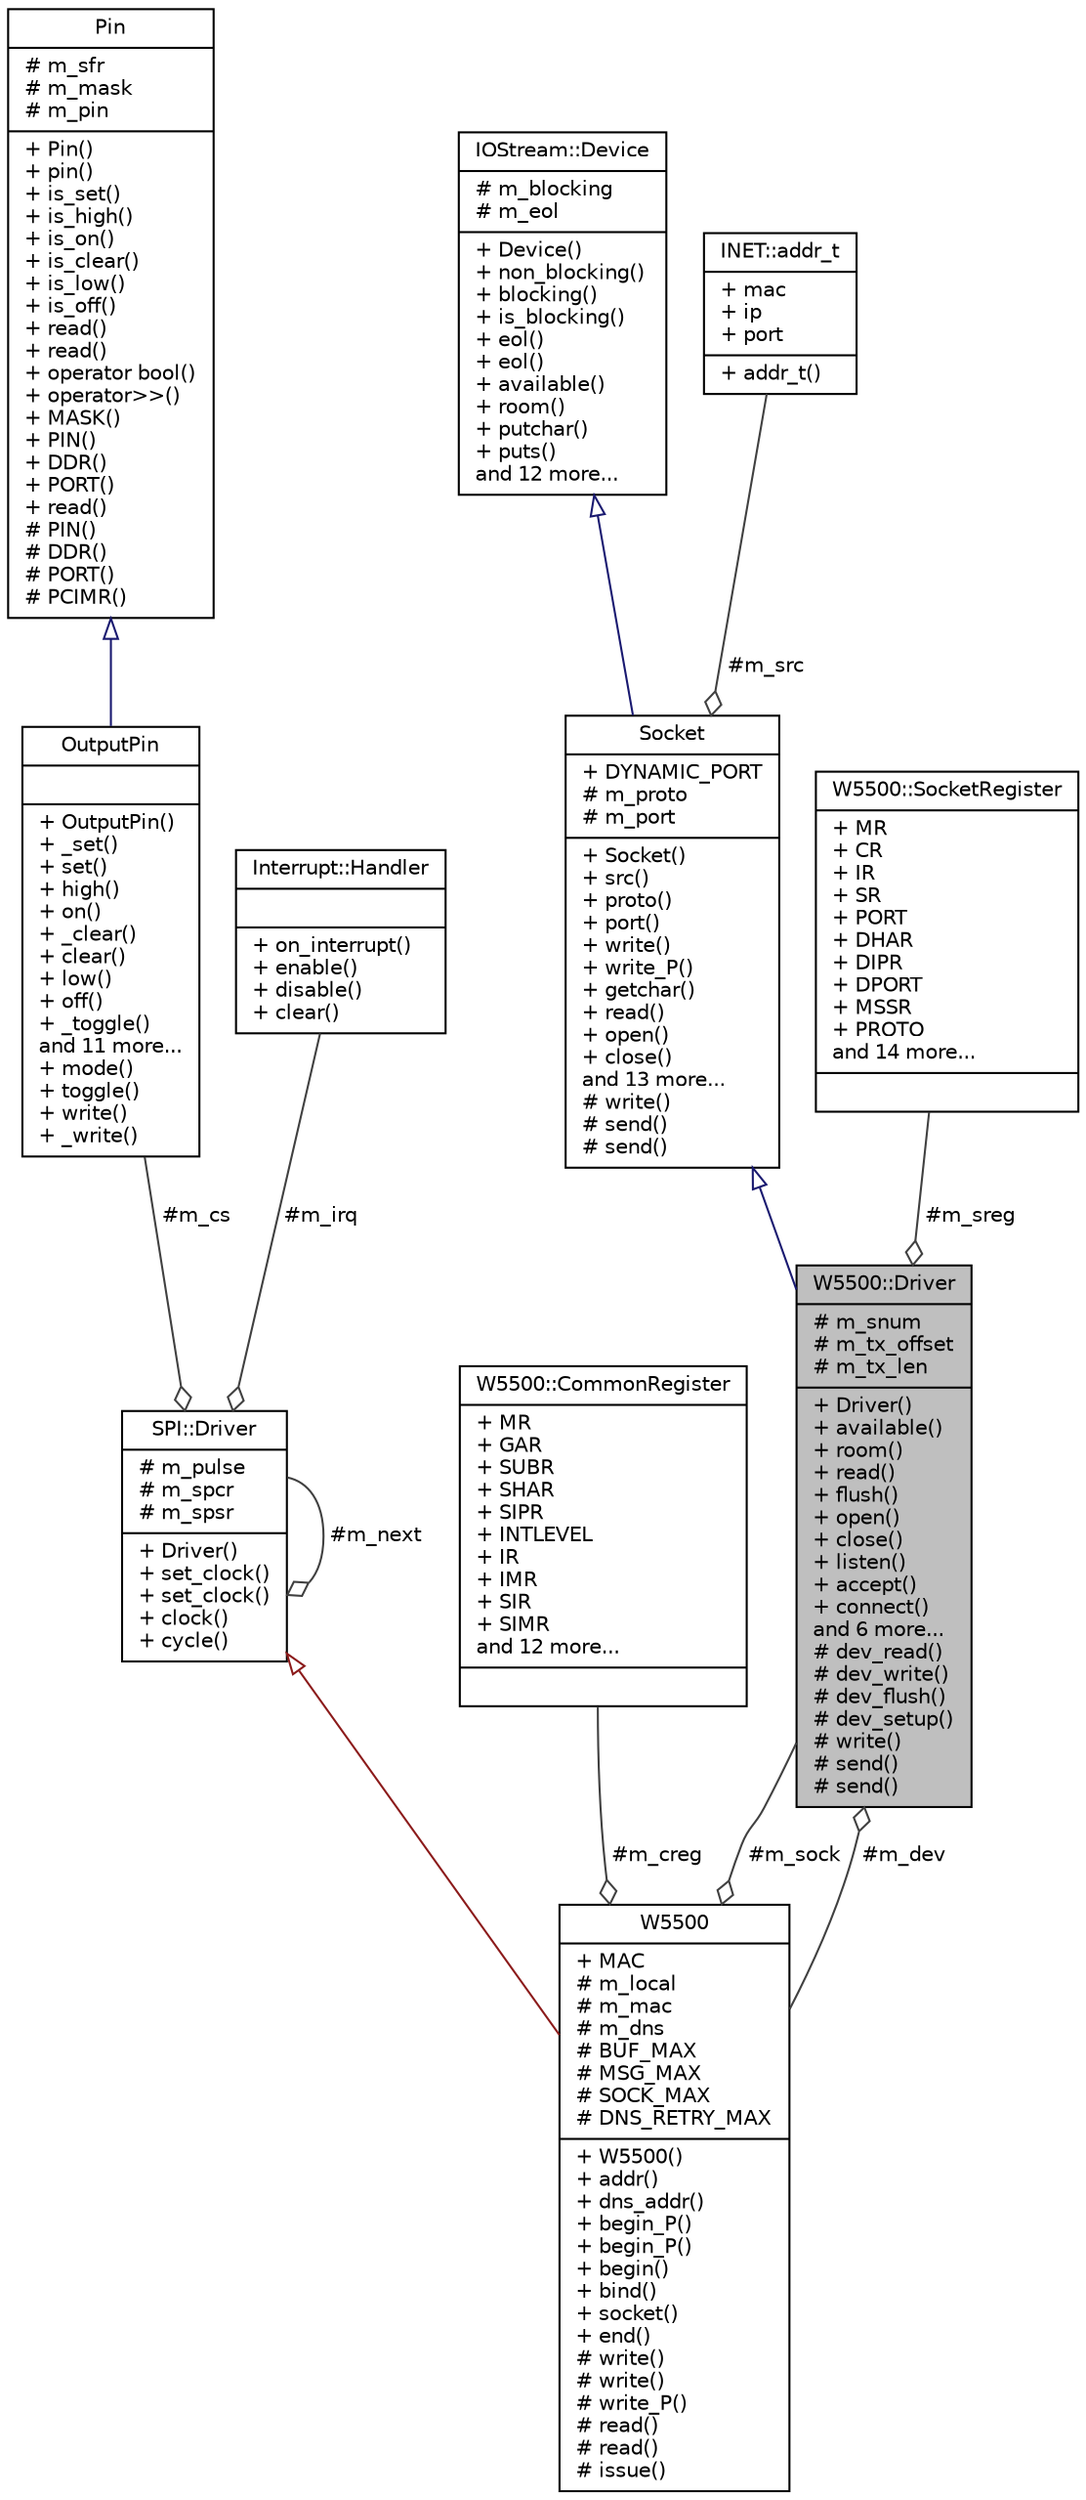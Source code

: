 digraph "W5500::Driver"
{
  edge [fontname="Helvetica",fontsize="10",labelfontname="Helvetica",labelfontsize="10"];
  node [fontname="Helvetica",fontsize="10",shape=record];
  Node1 [label="{W5500::Driver\n|# m_snum\l# m_tx_offset\l# m_tx_len\l|+ Driver()\l+ available()\l+ room()\l+ read()\l+ flush()\l+ open()\l+ close()\l+ listen()\l+ accept()\l+ connect()\land 6 more...\l# dev_read()\l# dev_write()\l# dev_flush()\l# dev_setup()\l# write()\l# send()\l# send()\l}",height=0.2,width=0.4,color="black", fillcolor="grey75", style="filled", fontcolor="black"];
  Node2 -> Node1 [dir="back",color="midnightblue",fontsize="10",style="solid",arrowtail="onormal",fontname="Helvetica"];
  Node2 [label="{Socket\n|+ DYNAMIC_PORT\l# m_proto\l# m_port\l|+ Socket()\l+ src()\l+ proto()\l+ port()\l+ write()\l+ write_P()\l+ getchar()\l+ read()\l+ open()\l+ close()\land 13 more...\l# write()\l# send()\l# send()\l}",height=0.2,width=0.4,color="black", fillcolor="white", style="filled",URL="$d4/d33/classSocket.html"];
  Node3 -> Node2 [dir="back",color="midnightblue",fontsize="10",style="solid",arrowtail="onormal",fontname="Helvetica"];
  Node3 [label="{IOStream::Device\n|# m_blocking\l# m_eol\l|+ Device()\l+ non_blocking()\l+ blocking()\l+ is_blocking()\l+ eol()\l+ eol()\l+ available()\l+ room()\l+ putchar()\l+ puts()\land 12 more...\l}",height=0.2,width=0.4,color="black", fillcolor="white", style="filled",URL="$d5/d57/classIOStream_1_1Device.html"];
  Node4 -> Node2 [color="grey25",fontsize="10",style="solid",label=" #m_src" ,arrowhead="odiamond",fontname="Helvetica"];
  Node4 [label="{INET::addr_t\n|+ mac\l+ ip\l+ port\l|+ addr_t()\l}",height=0.2,width=0.4,color="black", fillcolor="white", style="filled",URL="$d8/d09/structINET_1_1addr__t.html"];
  Node5 -> Node1 [color="grey25",fontsize="10",style="solid",label=" #m_dev" ,arrowhead="odiamond",fontname="Helvetica"];
  Node5 [label="{W5500\n|+ MAC\l# m_local\l# m_mac\l# m_dns\l# BUF_MAX\l# MSG_MAX\l# SOCK_MAX\l# DNS_RETRY_MAX\l|+ W5500()\l+ addr()\l+ dns_addr()\l+ begin_P()\l+ begin_P()\l+ begin()\l+ bind()\l+ socket()\l+ end()\l# write()\l# write()\l# write_P()\l# read()\l# read()\l# issue()\l}",height=0.2,width=0.4,color="black", fillcolor="white", style="filled",URL="$db/dcc/classW5500.html"];
  Node6 -> Node5 [dir="back",color="firebrick4",fontsize="10",style="solid",arrowtail="onormal",fontname="Helvetica"];
  Node6 [label="{SPI::Driver\n|# m_pulse\l# m_spcr\l# m_spsr\l|+ Driver()\l+ set_clock()\l+ set_clock()\l+ clock()\l+ cycle()\l}",height=0.2,width=0.4,color="black", fillcolor="white", style="filled",URL="$dc/dd2/classSPI_1_1Driver.html"];
  Node7 -> Node6 [color="grey25",fontsize="10",style="solid",label=" #m_cs" ,arrowhead="odiamond",fontname="Helvetica"];
  Node7 [label="{OutputPin\n||+ OutputPin()\l+ _set()\l+ set()\l+ high()\l+ on()\l+ _clear()\l+ clear()\l+ low()\l+ off()\l+ _toggle()\land 11 more...\l+ mode()\l+ toggle()\l+ write()\l+ _write()\l}",height=0.2,width=0.4,color="black", fillcolor="white", style="filled",URL="$d2/d86/classOutputPin.html"];
  Node8 -> Node7 [dir="back",color="midnightblue",fontsize="10",style="solid",arrowtail="onormal",fontname="Helvetica"];
  Node8 [label="{Pin\n|# m_sfr\l# m_mask\l# m_pin\l|+ Pin()\l+ pin()\l+ is_set()\l+ is_high()\l+ is_on()\l+ is_clear()\l+ is_low()\l+ is_off()\l+ read()\l+ read()\l+ operator bool()\l+ operator\>\>()\l+ MASK()\l+ PIN()\l+ DDR()\l+ PORT()\l+ read()\l# PIN()\l# DDR()\l# PORT()\l# PCIMR()\l}",height=0.2,width=0.4,color="black", fillcolor="white", style="filled",URL="$da/da0/classPin.html"];
  Node6 -> Node6 [color="grey25",fontsize="10",style="solid",label=" #m_next" ,arrowhead="odiamond",fontname="Helvetica"];
  Node9 -> Node6 [color="grey25",fontsize="10",style="solid",label=" #m_irq" ,arrowhead="odiamond",fontname="Helvetica"];
  Node9 [label="{Interrupt::Handler\n||+ on_interrupt()\l+ enable()\l+ disable()\l+ clear()\l}",height=0.2,width=0.4,color="black", fillcolor="white", style="filled",URL="$d9/df8/classInterrupt_1_1Handler.html"];
  Node1 -> Node5 [color="grey25",fontsize="10",style="solid",label=" #m_sock" ,arrowhead="odiamond",fontname="Helvetica"];
  Node10 -> Node5 [color="grey25",fontsize="10",style="solid",label=" #m_creg" ,arrowhead="odiamond",fontname="Helvetica"];
  Node10 [label="{W5500::CommonRegister\n|+ MR\l+ GAR\l+ SUBR\l+ SHAR\l+ SIPR\l+ INTLEVEL\l+ IR\l+ IMR\l+ SIR\l+ SIMR\land 12 more...\l|}",height=0.2,width=0.4,color="black", fillcolor="white", style="filled",URL="$d2/d7c/structW5500_1_1CommonRegister.html"];
  Node11 -> Node1 [color="grey25",fontsize="10",style="solid",label=" #m_sreg" ,arrowhead="odiamond",fontname="Helvetica"];
  Node11 [label="{W5500::SocketRegister\n|+ MR\l+ CR\l+ IR\l+ SR\l+ PORT\l+ DHAR\l+ DIPR\l+ DPORT\l+ MSSR\l+ PROTO\land 14 more...\l|}",height=0.2,width=0.4,color="black", fillcolor="white", style="filled",URL="$d5/d46/structW5500_1_1SocketRegister.html"];
}
